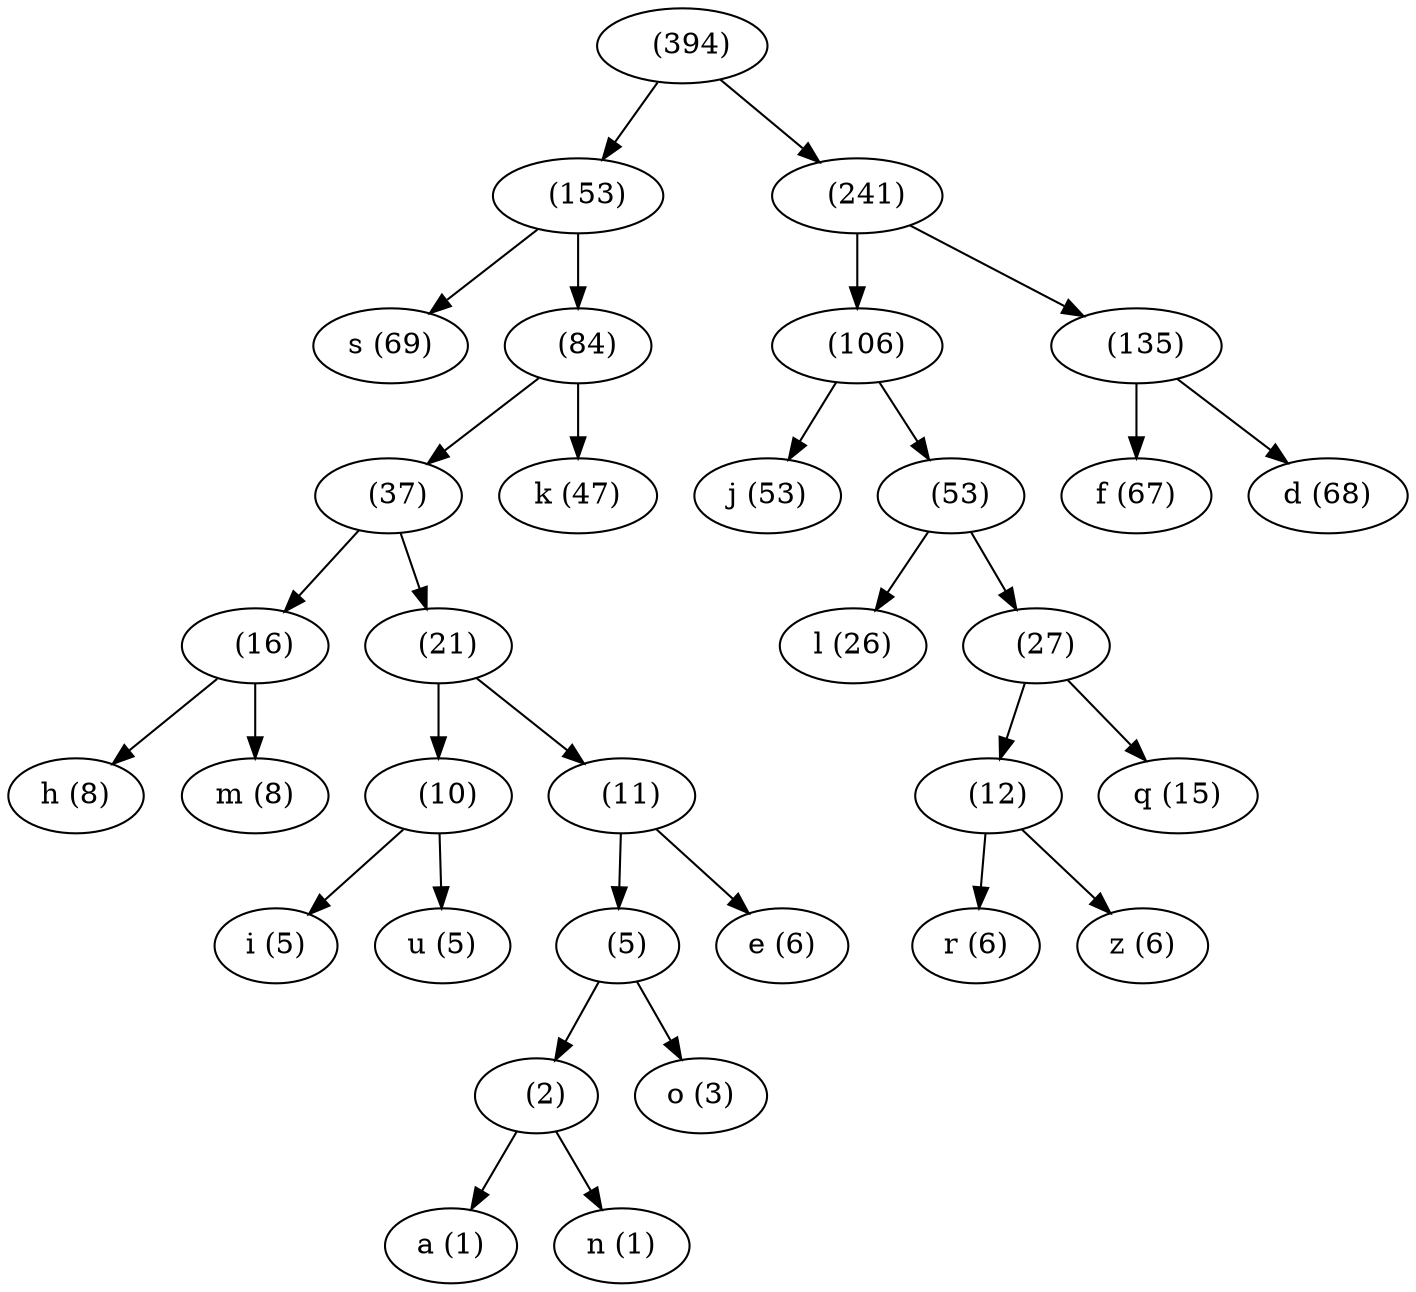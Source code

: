 digraph {
"0xdf7360"[label="  (394)"];
"0xdf7020"[label="  (153)"];
"0xd02df0"[label="s (69)"];
"0xdf7060"[label="  (84)"];
"0xdf7420"[label="  (37)"];
"0xdf7720"[label="  (16)"];
"0xdf6e00"[label="h (8)"];
"0xdf6f90"[label="m (8)"];
"0xdf76a0"[label="  (21)"];
"0xdf70e0"[label="  (10)"];
"0xdf6e90"[label="i (5)"];
"0xd02e30"[label="u (5)"];
"0xdf76e0"[label="  (11)"];
"0xdf7120"[label="  (5)"];
"0xdf7760"[label="  (2)"];
"0xdf6ce0"[label="a (1)"];
"0xdf6e40"[label="n (1)"];
"0xd02d30"[label="o (3)"];
"0xdf6d80"[label="e (6)"];
"0xdf6f10"[label="k (47)"];
"0xdf7320"[label="  (241)"];
"0xdf74e0"[label="  (106)"];
"0xdf6ed0"[label="j (53)"];
"0xdf7460"[label="  (53)"];
"0xdf6f50"[label="l (26)"];
"0xdf7260"[label="  (27)"];
"0xdf7620"[label="  (12)"];
"0xd02db0"[label="r (6)"];
"0xd02e70"[label="z (6)"];
"0xd02d70"[label="q (15)"];
"0xdf7560"[label="  (135)"];
"0xdf6dc0"[label="f (67)"];
"0xdf6d20"[label="d (68)"];
"0xdf7360" -> "0xdf7020";
"0xdf7020" -> "0xd02df0";
"0xdf7020" -> "0xdf7060";
"0xdf7060" -> "0xdf7420";
"0xdf7420" -> "0xdf7720";
"0xdf7720" -> "0xdf6e00";
"0xdf7720" -> "0xdf6f90";
"0xdf7420" -> "0xdf76a0";
"0xdf76a0" -> "0xdf70e0";
"0xdf70e0" -> "0xdf6e90";
"0xdf70e0" -> "0xd02e30";
"0xdf76a0" -> "0xdf76e0";
"0xdf76e0" -> "0xdf7120";
"0xdf7120" -> "0xdf7760";
"0xdf7760" -> "0xdf6ce0";
"0xdf7760" -> "0xdf6e40";
"0xdf7120" -> "0xd02d30";
"0xdf76e0" -> "0xdf6d80";
"0xdf7060" -> "0xdf6f10";
"0xdf7360" -> "0xdf7320";
"0xdf7320" -> "0xdf74e0";
"0xdf74e0" -> "0xdf6ed0";
"0xdf74e0" -> "0xdf7460";
"0xdf7460" -> "0xdf6f50";
"0xdf7460" -> "0xdf7260";
"0xdf7260" -> "0xdf7620";
"0xdf7620" -> "0xd02db0";
"0xdf7620" -> "0xd02e70";
"0xdf7260" -> "0xd02d70";
"0xdf7320" -> "0xdf7560";
"0xdf7560" -> "0xdf6dc0";
"0xdf7560" -> "0xdf6d20";
}